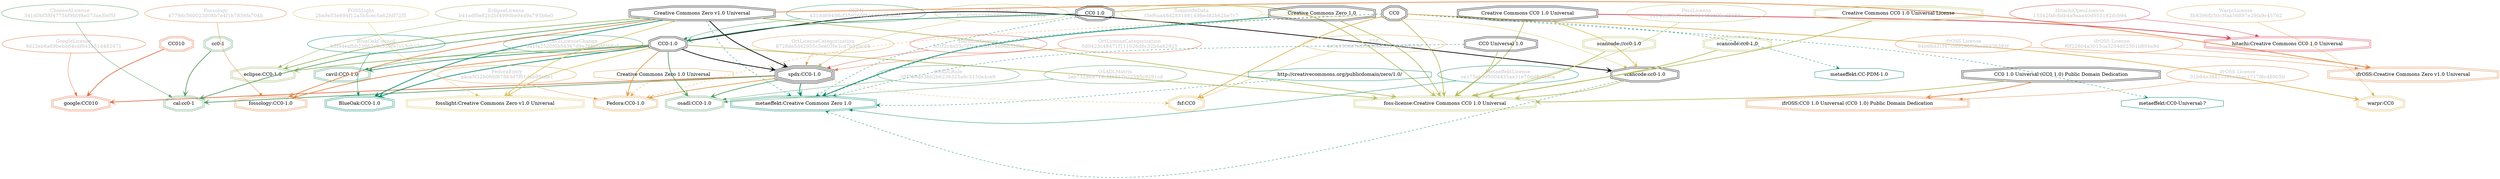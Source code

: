 strict digraph {
    node [shape=box];
    graph [splines=curved];
    1134 [label="SPDXLicense\nf72cc7f21238b8f90aaac0e84121ff1e"
         ,fontcolor=gray
         ,color="#b8bf62"
         ,fillcolor="beige;1"
         ,shape=ellipse];
    1135 [label="spdx:CC0-1.0"
         ,shape=tripleoctagon];
    1136 [label="CC0-1.0"
         ,shape=doubleoctagon];
    1137 [label="Creative Commons Zero v1.0 Universal"
         ,shape=doubleoctagon];
    5772 [label="GoogleLicense\n9d22eb6a69bebb64cdf8431514482471"
         ,fontcolor=gray
         ,color="#e06f45"
         ,fillcolor="beige;1"
         ,shape=ellipse];
    5773 [label="google:CC010"
         ,color="#e06f45"
         ,shape=doubleoctagon];
    5774 [label=CC010
         ,color="#e06f45"
         ,shape=doubleoctagon];
    6206 [label="FedoraEntry\naaca5f12b066f67863d7f01dab95e6e1"
         ,fontcolor=gray
         ,color="#e09d4b"
         ,fillcolor="beige;1"
         ,shape=ellipse];
    6207 [label="Fedora:CC0-1.0"
         ,color="#e09d4b"
         ,shape=doubleoctagon];
    6208 [label="Creative Commons Zero 1.0 Universal"
         ,color="#e09d4b"
         ,shape=octagon];
    6209 [label=CC0
         ,shape=doubleoctagon];
    8801 [label="BlueOakCouncil\nb5f94eafbb23962e6c339f97c15cb17c"
         ,fontcolor=gray
         ,color="#00876c"
         ,fillcolor="beige;1"
         ,shape=ellipse];
    8802 [label="BlueOak:CC0-1.0"
         ,color="#00876c"
         ,shape=doubleoctagon];
    9517 [label="OSADLRule\n05f760ad36b2b6236325a6c3130e4ce9"
         ,fontcolor=gray
         ,color="#58a066"
         ,fillcolor="beige;1"
         ,shape=ellipse];
    9518 [label="osadl:CC0-1.0"
         ,color="#58a066"
         ,shape=doubleoctagon];
    9832 [label="OSADLMatrix\n2eb732869714cfd6517b22595c9291cd"
         ,fontcolor=gray
         ,color="#58a066"
         ,fillcolor="beige;1"
         ,shape=ellipse];
    10091 [label="FSF\n4e1a155de7edf5596b6bb47996bfb23d"
          ,fontcolor=gray
          ,color="#deb256"
          ,fillcolor="beige;1"
          ,shape=ellipse];
    10092 [label="fsf:CC0"
          ,color="#deb256"
          ,shape=doubleoctagon];
    10894 [label="ChooseALicense\n341d0bf38f4775bf9b0f8e073ae3b05f"
          ,fontcolor=gray
          ,color="#58a066"
          ,fillcolor="beige;1"
          ,shape=ellipse];
    10895 [label="cal:cc0-1"
          ,color="#58a066"
          ,shape=doubleoctagon];
    10896 [label="cc0-1"
          ,color="#58a066"
          ,shape=doubleoctagon];
    13576 [label="ScancodeData\nf3ef6aa48d2831881498ed82b62be7c7"
          ,fontcolor=gray
          ,color="#dac767"
          ,fillcolor="beige;1"
          ,shape=ellipse];
    13577 [label="scancode:cc0-1.0"
          ,shape=doubleoctagon];
    13578 [label="Creative Commons CC0 1.0 Universal"
          ,shape=doubleoctagon];
    26960 [label="Fossology\n4779dc560023d08b7e4f1b7838fa704b"
          ,fontcolor=gray
          ,color="#e18745"
          ,fillcolor="beige;1"
          ,shape=ellipse];
    26961 [label="fossology:CC0-1.0"
          ,color="#e18745"
          ,shape=doubleoctagon];
    28270 [label="OKFN\n431dd69498cf359269f816dfedac96d0"
          ,fontcolor=gray
          ,color="#379469"
          ,fillcolor="beige;1"
          ,shape=ellipse];
    28271 [label="CC0 1.0"
          ,shape=doubleoctagon];
    28613 [label="OrtLicenseCategorization\n0d0423c48471f111026d6c32b4a82925"
          ,fontcolor=gray
          ,color="#e06f45"
          ,fillcolor="beige;1"
          ,shape=ellipse];
    35432 [label="OrtLicenseCategorization\n8728de5d42955c5ee03fe3cd7b32bc08"
          ,fontcolor=gray
          ,color="#e09d4b"
          ,fillcolor="beige;1"
          ,shape=ellipse];
    36638 [label="CavilLicenseChange\n9a1fa2520f6b54367d9e26bebdf208c5"
          ,fontcolor=gray
          ,color="#379469"
          ,fillcolor="beige;1"
          ,shape=ellipse];
    36639 [label="cavil:CC0-1.0"
          ,color="#379469"
          ,shape=doubleoctagon];
    40009 [label="MetaeffektLicense\nce175eb995004435ae31e70dd8c0bfca"
          ,fontcolor=gray
          ,color="#00876c"
          ,fillcolor="beige;1"
          ,shape=ellipse];
    40010 [label="metaeffekt:Creative Commons Zero 1.0"
          ,color="#00876c"
          ,shape=doubleoctagon];
    40011 [label="Creative Commons Zero 1.0"
          ,shape=doubleoctagon];
    40012 [label="CC0 Universal 1.0"
          ,shape=doubleoctagon];
    40013 [label="http://creativecommons.org/publicdomain/zero/1.0/"
          ,color="#00876c"
          ,shape=octagon];
    40026 [label="metaeffekt:CC-PDM-1.0"
          ,color="#00876c"
          ,shape=octagon];
    40913 [label="metaeffekt:CC0-Universal-?"
          ,color="#00876c"
          ,shape=octagon];
    49965 [label="HermineLicense\n501f2c4a53c7f7084c63f76d96b328bf"
          ,fontcolor=gray
          ,color="#dc574a"
          ,fillcolor="beige;1"
          ,shape=ellipse];
    50127 [label="WarprLicense\n3b8396f250c3faa56897e29fa9c45762"
          ,fontcolor=gray
          ,color="#deb256"
          ,fillcolor="beige;1"
          ,shape=ellipse];
    50128 [label="warpr:CC0"
          ,color="#deb256"
          ,shape=doubleoctagon];
    50437 [label="FossLicense\n1194dd03cf1ebafc084450399ed5686c"
          ,fontcolor=gray
          ,color="#b8bf62"
          ,fillcolor="beige;1"
          ,shape=ellipse];
    50438 [label="foss-license:Creative Commons CC0 1.0 Universal"
          ,color="#b8bf62"
          ,shape=doubleoctagon];
    50439 [label="scancode://cc0-1.0"
          ,color="#b8bf62"
          ,shape=doubleoctagon];
    50440 [label="Creative Commons CC0 1.0 Universal License"
          ,color="#b8bf62"
          ,shape=doubleoctagon];
    50441 [label="scancode:cc0-1.0"
          ,color="#b8bf62"
          ,shape=doubleoctagon];
    50442 [label="CC0 1.0 Universal (CC0 1.0) Public Domain Dedication"
          ,shape=doubleoctagon];
    51107 [label="FOSSLight\n2ba9e53e894f12a5b5cec5a62fdf72f5"
          ,fontcolor=gray
          ,color="#dac767"
          ,fillcolor="beige;1"
          ,shape=ellipse];
    51108 [label="fosslight:Creative Commons Zero v1.0 Universal"
          ,color="#dac767"
          ,shape=doubleoctagon];
    51861 [label="HitachiOpenLicense\n13342fafc6db4a9aaa40d955182dcb94"
          ,fontcolor=gray
          ,color="#d43d51"
          ,fillcolor="beige;1"
          ,shape=ellipse];
    51862 [label="hitachi:Creative Commons CC0 1.0 Universal"
          ,color="#d43d51"
          ,shape=doubleoctagon];
    54262 [label="EclipseLicense\nb41adf0e82b2bf4990be94d9a793b6e0"
          ,fontcolor=gray
          ,color="#98b561"
          ,fillcolor="beige;1"
          ,shape=ellipse];
    54263 [label="eclipse:CC0-1.0"
          ,color="#98b561"
          ,shape=doubleoctagon];
    55642 [label="ifrOSS License\nf0f22804a3015ca3204d02501b894a9d"
          ,fontcolor=gray
          ,color="#e18745"
          ,fillcolor="beige;1"
          ,shape=ellipse];
    55643 [label="ifrOSS:Creative Commons Zero v1.0 Universal"
          ,color="#e18745"
          ,shape=doubleoctagon];
    55774 [label="ifrOSS License\n01b94e3881c341e4bac1717f6c46905b"
          ,fontcolor=gray
          ,color="#e18745"
          ,fillcolor="beige;1"
          ,shape=ellipse];
    55775 [label="ifrOSS:CC0 1.0 Universal (CC0 1.0) Public Domain Dedication"
          ,color="#e18745"
          ,shape=doubleoctagon];
    55974 [label="ifrOSS License\n84b98d21f47c9f9290f5fae36936393f"
          ,fontcolor=gray
          ,color="#e18745"
          ,fillcolor="beige;1"
          ,shape=ellipse];
    1134 -> 1135 [weight=0.5
                 ,color="#b8bf62"];
    1135 -> 5773 [style=bold
                 ,arrowhead=vee
                 ,weight=0.7
                 ,color="#e06f45"];
    1135 -> 6207 [style=bold
                 ,arrowhead=vee
                 ,weight=0.7
                 ,color="#e09d4b"];
    1135 -> 9518 [style=bold
                 ,arrowhead=vee
                 ,weight=0.7
                 ,color="#58a066"];
    1135 -> 10092 [style=dashed
                  ,arrowhead=vee
                  ,weight=0.5
                  ,color="#deb256"];
    1135 -> 10895 [style=bold
                  ,arrowhead=vee
                  ,weight=0.7
                  ,color="#58a066"];
    1135 -> 40010 [style=bold
                  ,arrowhead=vee
                  ,weight=0.7
                  ,color="#00876c"];
    1136 -> 1135 [style=bold
                 ,arrowhead=vee
                 ,weight=0.7];
    1136 -> 6207 [style=bold
                 ,arrowhead=vee
                 ,weight=0.7
                 ,color="#e09d4b"];
    1136 -> 8802 [style=bold
                 ,arrowhead=vee
                 ,weight=0.7
                 ,color="#00876c"];
    1136 -> 9518 [style=bold
                 ,arrowhead=vee
                 ,weight=0.7
                 ,color="#58a066"];
    1136 -> 13577 [style=bold
                  ,arrowhead=vee
                  ,weight=0.7];
    1136 -> 26961 [style=bold
                  ,arrowhead=vee
                  ,weight=0.7
                  ,color="#e18745"];
    1136 -> 36639 [style=bold
                  ,arrowhead=vee
                  ,weight=0.7
                  ,color="#379469"];
    1136 -> 36639 [style=bold
                  ,arrowhead=vee
                  ,weight=0.7
                  ,color="#379469"];
    1136 -> 50438 [style=bold
                  ,arrowhead=vee
                  ,weight=0.7
                  ,color="#b8bf62"];
    1136 -> 51108 [style=bold
                  ,arrowhead=vee
                  ,weight=0.7
                  ,color="#dac767"];
    1136 -> 54263 [style=bold
                  ,arrowhead=vee
                  ,weight=0.7
                  ,color="#98b561"];
    1137 -> 1135 [style=bold
                 ,arrowhead=vee
                 ,weight=0.7];
    1137 -> 8802 [style=bold
                 ,arrowhead=vee
                 ,weight=0.7
                 ,color="#00876c"];
    1137 -> 10895 [style=bold
                  ,arrowhead=vee
                  ,weight=0.7
                  ,color="#58a066"];
    1137 -> 26961 [style=bold
                  ,arrowhead=vee
                  ,weight=0.7
                  ,color="#e18745"];
    1137 -> 40010 [style=dashed
                  ,arrowhead=vee
                  ,weight=0.5
                  ,color="#00876c"];
    1137 -> 50438 [style=bold
                  ,arrowhead=vee
                  ,weight=0.7
                  ,color="#b8bf62"];
    1137 -> 51108 [style=bold
                  ,arrowhead=vee
                  ,weight=0.7
                  ,color="#dac767"];
    1137 -> 54263 [style=bold
                  ,arrowhead=vee
                  ,weight=0.7
                  ,color="#98b561"];
    1137 -> 55643 [style=bold
                  ,arrowhead=vee
                  ,weight=0.7
                  ,color="#e18745"];
    1137 -> 55643 [style=bold
                  ,arrowhead=vee
                  ,weight=0.7
                  ,color="#e18745"];
    5772 -> 5773 [weight=0.5
                 ,color="#e06f45"];
    5774 -> 5773 [style=bold
                 ,arrowhead=vee
                 ,weight=0.7
                 ,color="#e06f45"];
    6206 -> 6207 [weight=0.5
                 ,color="#e09d4b"];
    6208 -> 6207 [style=dashed
                 ,arrowhead=vee
                 ,weight=0.5
                 ,color="#e09d4b"];
    6209 -> 6207 [style=dashed
                 ,arrowhead=vee
                 ,weight=0.5
                 ,color="#e09d4b"];
    6209 -> 10092 [style=bold
                  ,arrowhead=vee
                  ,weight=0.7
                  ,color="#deb256"];
    6209 -> 40010 [style=dashed
                  ,arrowhead=vee
                  ,weight=0.5
                  ,color="#00876c"];
    6209 -> 40026 [style=dashed
                  ,arrowhead=vee
                  ,weight=0.5
                  ,color="#00876c"];
    6209 -> 40913 [style=dashed
                  ,arrowhead=vee
                  ,weight=0.5
                  ,color="#00876c"];
    6209 -> 50128 [style=bold
                  ,arrowhead=vee
                  ,weight=0.7
                  ,color="#deb256"];
    6209 -> 50438 [style=bold
                  ,arrowhead=vee
                  ,weight=0.7
                  ,color="#b8bf62"];
    8801 -> 8802 [weight=0.5
                 ,color="#00876c"];
    9517 -> 9518 [weight=0.5
                 ,color="#58a066"];
    9832 -> 9518 [weight=0.5
                 ,color="#58a066"];
    10091 -> 10092 [weight=0.5
                   ,color="#deb256"];
    10894 -> 10895 [weight=0.5
                   ,color="#58a066"];
    10896 -> 10895 [style=bold
                   ,arrowhead=vee
                   ,weight=0.7
                   ,color="#58a066"];
    13576 -> 13577 [weight=0.5
                   ,color="#dac767"];
    13577 -> 40010 [style=dashed
                   ,arrowhead=vee
                   ,weight=0.5
                   ,color="#00876c"];
    13577 -> 50438 [style=bold
                   ,arrowhead=vee
                   ,weight=0.7
                   ,color="#b8bf62"];
    13578 -> 13577 [style=bold
                   ,arrowhead=vee
                   ,weight=0.7
                   ,color="#dac767"];
    13578 -> 50438 [style=bold
                   ,arrowhead=vee
                   ,weight=0.7
                   ,color="#b8bf62"];
    13578 -> 51862 [style=bold
                   ,arrowhead=vee
                   ,weight=0.7
                   ,color="#d43d51"];
    26960 -> 26961 [weight=0.5
                   ,color="#e18745"];
    28270 -> 1136 [weight=0.5
                  ,color="#379469"];
    28271 -> 1136 [style=bold
                  ,arrowhead=vee
                  ,weight=0.7
                  ,color="#379469"];
    28271 -> 40010 [style=dashed
                   ,arrowhead=vee
                   ,weight=0.5
                   ,color="#00876c"];
    28271 -> 50438 [style=bold
                   ,arrowhead=vee
                   ,weight=0.7
                   ,color="#b8bf62"];
    28613 -> 1135 [weight=0.5
                  ,color="#e06f45"];
    35432 -> 1135 [weight=0.5
                  ,color="#e09d4b"];
    36638 -> 36639 [weight=0.5
                   ,color="#379469"];
    40009 -> 40010 [weight=0.5
                   ,color="#00876c"];
    40011 -> 40010 [style=bold
                   ,arrowhead=vee
                   ,weight=0.7
                   ,color="#00876c"];
    40011 -> 50438 [style=bold
                   ,arrowhead=vee
                   ,weight=0.7
                   ,color="#b8bf62"];
    40012 -> 40010 [style=dashed
                   ,arrowhead=vee
                   ,weight=0.5
                   ,color="#00876c"];
    40012 -> 50438 [style=bold
                   ,arrowhead=vee
                   ,weight=0.7
                   ,color="#b8bf62"];
    40013 -> 40010 [style=dashed
                   ,arrowhead=vee
                   ,weight=0.5
                   ,color="#00876c"];
    49965 -> 1135 [weight=0.5
                  ,color="#dc574a"];
    50127 -> 50128 [weight=0.5
                   ,color="#deb256"];
    50437 -> 50438 [weight=0.5
                   ,color="#b8bf62"];
    50439 -> 50438 [style=bold
                   ,arrowhead=vee
                   ,weight=0.7
                   ,color="#b8bf62"];
    50440 -> 50438 [style=bold
                   ,arrowhead=vee
                   ,weight=0.7
                   ,color="#b8bf62"];
    50441 -> 50438 [style=bold
                   ,arrowhead=vee
                   ,weight=0.7
                   ,color="#b8bf62"];
    50442 -> 50438 [style=bold
                   ,arrowhead=vee
                   ,weight=0.7
                   ,color="#b8bf62"];
    50442 -> 55775 [style=bold
                   ,arrowhead=vee
                   ,weight=0.7
                   ,color="#e18745"];
    50442 -> 55775 [style=bold
                   ,arrowhead=vee
                   ,weight=0.7
                   ,color="#e18745"];
    51107 -> 51108 [weight=0.5
                   ,color="#dac767"];
    51861 -> 51862 [weight=0.5
                   ,color="#d43d51"];
    54262 -> 54263 [weight=0.5
                   ,color="#98b561"];
    55642 -> 55643 [weight=0.5
                   ,color="#e18745"];
    55774 -> 55775 [weight=0.5
                   ,color="#e18745"];
    55974 -> 55643 [weight=0.5
                   ,color="#e18745"];
}
